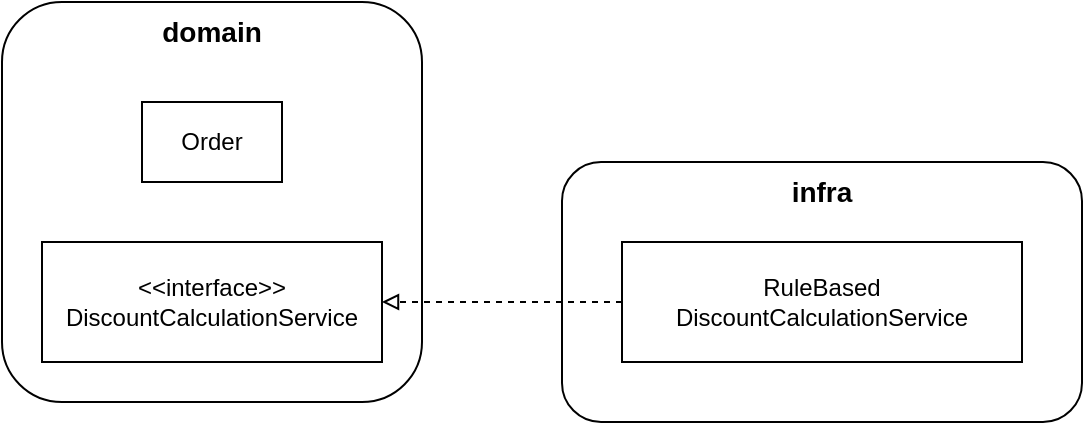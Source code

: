 <mxfile version="24.6.4" type="device">
  <diagram name="페이지-1" id="wBKkpxGlsAfFE-Tc2g2A">
    <mxGraphModel dx="1114" dy="894" grid="1" gridSize="10" guides="1" tooltips="1" connect="1" arrows="1" fold="1" page="1" pageScale="1" pageWidth="827" pageHeight="1169" math="0" shadow="0">
      <root>
        <mxCell id="0" />
        <mxCell id="1" parent="0" />
        <mxCell id="Zd3Y61BPn3BzByAiaa4u-1" value="domain" style="rounded=1;whiteSpace=wrap;html=1;verticalAlign=top;fontSize=14;fontStyle=1" vertex="1" parent="1">
          <mxGeometry x="90" y="120" width="210" height="200" as="geometry" />
        </mxCell>
        <mxCell id="Zd3Y61BPn3BzByAiaa4u-2" value="infra" style="rounded=1;whiteSpace=wrap;html=1;fontSize=14;fontStyle=1;verticalAlign=top;" vertex="1" parent="1">
          <mxGeometry x="370" y="200" width="260" height="130" as="geometry" />
        </mxCell>
        <mxCell id="Zd3Y61BPn3BzByAiaa4u-4" value="Order" style="rounded=0;whiteSpace=wrap;html=1;" vertex="1" parent="1">
          <mxGeometry x="160" y="170" width="70" height="40" as="geometry" />
        </mxCell>
        <mxCell id="Zd3Y61BPn3BzByAiaa4u-5" value="&amp;lt;&amp;lt;interface&amp;gt;&amp;gt;&lt;div&gt;DiscountCalculationService&lt;/div&gt;" style="rounded=0;whiteSpace=wrap;html=1;" vertex="1" parent="1">
          <mxGeometry x="110" y="240" width="170" height="60" as="geometry" />
        </mxCell>
        <mxCell id="Zd3Y61BPn3BzByAiaa4u-7" style="edgeStyle=orthogonalEdgeStyle;rounded=0;orthogonalLoop=1;jettySize=auto;html=1;entryX=1;entryY=0.5;entryDx=0;entryDy=0;dashed=1;endArrow=block;endFill=0;" edge="1" parent="1" source="Zd3Y61BPn3BzByAiaa4u-6" target="Zd3Y61BPn3BzByAiaa4u-5">
          <mxGeometry relative="1" as="geometry" />
        </mxCell>
        <mxCell id="Zd3Y61BPn3BzByAiaa4u-6" value="RuleBased&lt;div&gt;DiscountCalculationService&lt;/div&gt;" style="rounded=0;whiteSpace=wrap;html=1;" vertex="1" parent="1">
          <mxGeometry x="400" y="240" width="200" height="60" as="geometry" />
        </mxCell>
      </root>
    </mxGraphModel>
  </diagram>
</mxfile>
